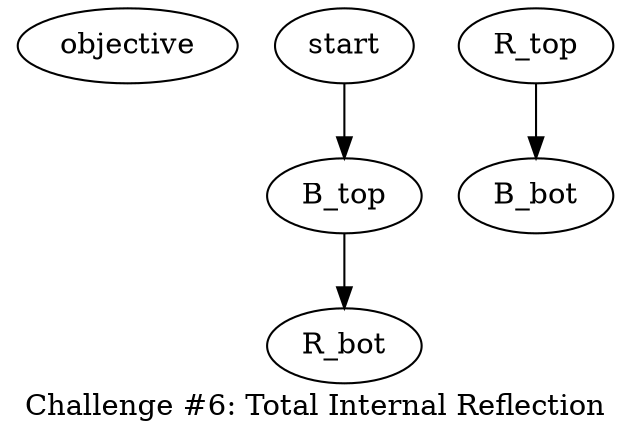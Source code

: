 /*  Challenge #5: Entropy
 *  Challenge #6: Total Internal Reflection
 *
 *  Make the pattern blue, red, blue, red, blue, red…
 */


digraph Challenge05 {
    /*
    ** attributes
    */

    /*
    ** nodes
    */

    objective [
    ]

    /*
    ** edges
    */
    start -> B_top

    B_top -> R_bot
    R_top -> B_bot


    /*
    ** graph attributes
    */
    graph [
        label="Challenge #5: Entropy"
        label="Challenge #6: Total Internal Reflection"
    ]
}
